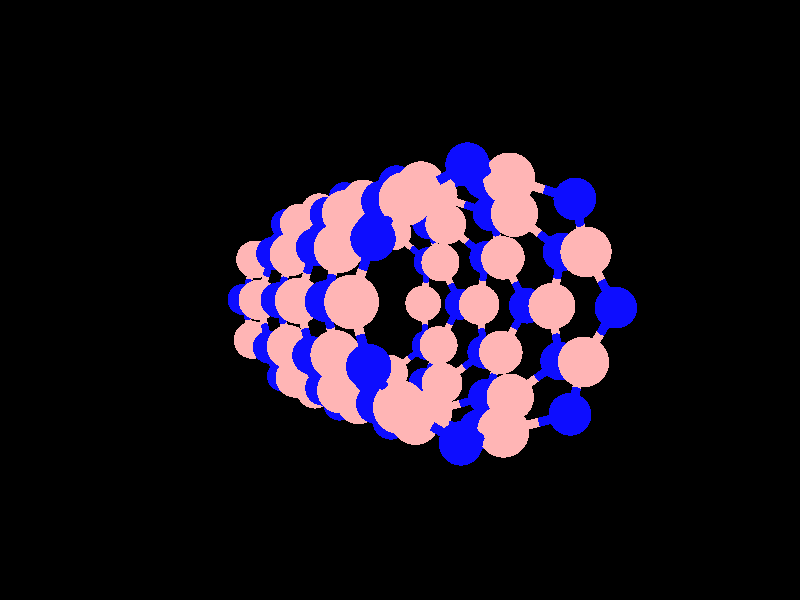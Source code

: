 global_settings {
	ambient_light rgb <0.200000002980232, 0.200000002980232, 0.200000002980232>
	max_trace_level 15
}

background { color rgb <0,0,0> }

camera {
	perspective
	location <0.0481327249035146, -9.76500451766821, 33.1521506444641>
	angle 40
	up <-0.999664377625133, -0.0254053834276729, -0.00506937868456736>
	right <-0.0256040500977027, 0.939103636220037, 0.342678848277654> * 1.33333333333333
	direction <-0.00394521557699361, 0.342693634214583, -0.939438932737436> }

light_source {
	<-87.2550742827779, 47.6052184823681, 147.397884999013>
	color rgb <1, 1, 1>
	fade_distance 243.626132727381
	fade_power 0
	parallel
	point_at <87.2550742827779, -47.6052184823681, -147.397884999013>
}

light_source {
	<-82.9856898527971, -72.8100903325411, -91.044439642175>
	color rgb <0.300000011920929, 0.300000011920929, 0.300000011920929>
	fade_distance 243.626132727381
	fade_power 0
	parallel
	point_at <82.9856898527971, 72.8100903325411, 91.044439642175>
}

#default {
	finish {ambient .8 diffuse 1 specular 1 roughness .005 metallic 0.5}
}

union {
cylinder {
	<1.25423200998624, -2.44342576180559, 0.03686510692855>, 	<0.591823928850176, -2.70022323149635, 0.423328657146628>, 0.1
	pigment { rgbt <1, 0.709999978542328, 0.709999978542328, 0> }
}
cylinder {
	<0.591823928850176, -2.70022323149635, 0.423328657146628>, 	<0.02033010809481, -2.92177573258025, 0.75675081364874>, 0.1
	pigment { rgbt <0.0500000007450581, 0.0500000007450581, 1, 0> }
}
cylinder {
	<1.25423200998624, -2.44342576180559, 0.03686510692855>, 	<1.82063538225571, -2.02447904318453, 0.426147031071762>, 0.1
	pigment { rgbt <1, 0.709999978542328, 0.709999978542328, 0> }
}
cylinder {
	<1.82063538225571, -2.02447904318453, 0.426147031071762>, 	<2.30892904458332, -1.66330706298261, 0.76174513257352>, 0.1
	pigment { rgbt <0.0500000007450581, 0.0500000007450581, 1, 0> }
}
cylinder {
	<-2.77209853814459, -0.43999206108903, 0.0381360955784>, 	<-2.85883266096618, 0.267071115068094, 0.424344328009578>, 0.1
	pigment { rgbt <1, 0.709999978542328, 0.709999978542328, 0> }
}
cylinder {
	<-2.85883266096618, 0.267071115068094, 0.424344328009578>, 	<-2.93368568528099, 0.87727867116293, 0.75764860632935>, 0.1
	pigment { rgbt <0.0500000007450581, 0.0500000007450581, 1, 0> }
}
cylinder {
	<-2.77209853814459, -0.43999206108903, 0.0381360955784>, 	<-2.50743451317089, -1.09747394659936, 0.426472121020819>, 0.1
	pigment { rgbt <1, 0.709999978542328, 0.709999978542328, 0> }
}
cylinder {
	<-2.50743451317089, -1.09747394659936, 0.426472121020819>, 	<-2.27912151066141, -1.66465213937179, 0.76147104639486>, 0.1
	pigment { rgbt <0.0500000007450581, 0.0500000007450581, 1, 0> }
}
cylinder {
	<2.78771342539519, -0.43400146025741, 0.03939930449768>, 	<2.86886931035473, 0.274951462633742, 0.424708264805171>, 0.1
	pigment { rgbt <1, 0.709999978542328, 0.709999978542328, 0> }
}
cylinder {
	<2.86886931035473, 0.274951462633742, 0.424708264805171>, 	<2.93891706104784, 0.88686713111043, 0.75727842906249>, 0.1
	pigment { rgbt <0.0500000007450581, 0.0500000007450581, 1, 0> }
}
cylinder {
	<2.78771342539519, -0.43400146025741, 0.03939930449768>, 	<2.53065408585893, -1.09401565242657, 0.427226787856849>, 0.1
	pigment { rgbt <1, 0.709999978542328, 0.709999978542328, 0> }
}
cylinder {
	<2.53065408585893, -1.09401565242657, 0.427226787856849>, 	<2.30892904458332, -1.66330706298261, 0.76174513257352>, 0.1
	pigment { rgbt <0.0500000007450581, 0.0500000007450581, 1, 0> }
}
cylinder {
	<-1.21145689746567, -2.43242881202598, 0.04023773686791>, 	<-0.550190000873292, -2.69512757248637, 0.424887336605429>, 0.1
	pigment { rgbt <1, 0.709999978542328, 0.709999978542328, 0> }
}
cylinder {
	<-0.550190000873292, -2.69512757248637, 0.424887336605429>, 	<0.02033010809481, -2.92177573258025, 0.75675081364874>, 0.1
	pigment { rgbt <0.0500000007450581, 0.0500000007450581, 1, 0> }
}
cylinder {
	<-1.21145689746567, -2.43242881202598, 0.04023773686791>, 	<-1.78479660316668, -2.02013000011158, 0.4275425967604>, 0.1
	pigment { rgbt <1, 0.709999978542328, 0.709999978542328, 0> }
}
cylinder {
	<-1.78479660316668, -2.02013000011158, 0.4275425967604>, 	<-2.27912151066141, -1.66465213937179, 0.76147104639486>, 0.1
	pigment { rgbt <0.0500000007450581, 0.0500000007450581, 1, 0> }
}
cylinder {
	<-2.24685070994492, 2.0237635627767, 0.04277704631754>, 	<-2.6154185989382, 1.40853933652349, 0.426389866334408>, 0.1
	pigment { rgbt <1, 0.709999978542328, 0.709999978542328, 0> }
}
cylinder {
	<-2.6154185989382, 1.40853933652349, 0.426389866334408>, 	<-2.93368568528099, 0.87727867116293, 0.75764860632935>, 0.1
	pigment { rgbt <0.0500000007450581, 0.0500000007450581, 1, 0> }
}
cylinder {
	<-2.24685070994492, 2.0237635627767, 0.04277704631754>, 	<-1.74796568808979, 2.53254983297755, 0.42782377061494>, 0.1
	pigment { rgbt <1, 0.709999978542328, 0.709999978542328, 0> }
}
cylinder {
	<-1.74796568808979, 2.53254983297755, 0.42782377061494>, 	<-1.31745104375171, 2.97160879559203, 0.76010124198102>, 0.1
	pigment { rgbt <0.0500000007450581, 0.0500000007450581, 1, 0> }
}
cylinder {
	<2.24874394354313, 2.03392722522833, 0.04304772583556>, 	<2.61907568004542, 1.41843997173607, 0.426288234456904>, 0.1
	pigment { rgbt <1, 0.709999978542328, 0.709999978542328, 0> }
}
cylinder {
	<2.61907568004542, 1.41843997173607, 0.426288234456904>, 	<2.93891706104784, 0.88686713111043, 0.75727842906249>, 0.1
	pigment { rgbt <0.0500000007450581, 0.0500000007450581, 1, 0> }
}
cylinder {
	<2.24874394354313, 2.03392722522833, 0.04304772583556>, 	<1.74877943624525, 2.54262032518523, 0.4278672454182>, 0.1
	pigment { rgbt <1, 0.709999978542328, 0.709999978542328, 0> }
}
cylinder {
	<1.74877943624525, 2.54262032518523, 0.4278672454182>, 	<1.31729106089406, 2.98164180780816, 0.75998111927206>, 0.1
	pigment { rgbt <0.0500000007450581, 0.0500000007450581, 1, 0> }
}
cylinder {
	<-0.00086707175121, 3.11369448207867, 0.04329018169897>, 	<0.706783232364021, 3.04280229335528, 0.428044140552487>, 0.1
	pigment { rgbt <1, 0.709999978542328, 0.709999978542328, 0> }
}
cylinder {
	<0.706783232364021, 3.04280229335528, 0.428044140552487>, 	<1.31729106089406, 2.98164180780816, 0.75998111927206>, 0.1
	pigment { rgbt <0.0500000007450581, 0.0500000007450581, 1, 0> }
}
cylinder {
	<-0.00086707175121, 3.11369448207867, 0.04329018169897>, 	<-0.707685393132684, 3.03741467877663, 0.428115761495745>, 0.1
	pigment { rgbt <1, 0.709999978542328, 0.709999978542328, 0> }
}
cylinder {
	<-0.707685393132684, 3.03741467877663, 0.428115761495745>, 	<-1.31745104375171, 2.97160879559203, 0.76010124198102>, 0.1
	pigment { rgbt <0.0500000007450581, 0.0500000007450581, 1, 0> }
}
cylinder {
	<0.02033010809481, -2.92177573258025, 0.75675081364874>, 	<0.0220209066338977, -2.85761915050818, 1.44180359621079>, 0.1
	pigment { rgbt <0.0500000007450581, 0.0500000007450581, 1, 0> }
}
cylinder {
	<0.0220209066338977, -2.85761915050818, 1.44180359621079>, 	<0.02398447307695, -2.78311251429732, 2.23737244989825>, 0.1
	pigment { rgbt <1, 0.709999978542328, 0.709999978542328, 0> }
}
cylinder {
	<2.93891706104784, 0.88686713111043, 0.75727842906249>, 	<2.87844565331693, 0.853562498616914, 1.44571013736613>, 0.1
	pigment { rgbt <0.0500000007450581, 0.0500000007450581, 1, 0> }
}
cylinder {
	<2.87844565331693, 0.853562498616914, 1.44571013736613>, 	<2.80827273335365, 0.81491475750968, 2.24458790422664>, 0.1
	pigment { rgbt <1, 0.709999978542328, 0.709999978542328, 0> }
}
cylinder {
	<-2.93368568528099, 0.87727867116293, 0.75764860632935>, 	<-2.87305123605089, 0.844304691186722, 1.44549782368623>, 0.1
	pigment { rgbt <0.0500000007450581, 0.0500000007450581, 1, 0> }
}
cylinder {
	<-2.87305123605089, 0.844304691186722, 1.44549782368623>, 	<-2.80268093995196, 0.80603620249838, 2.2437924187791>, 0.1
	pigment { rgbt <1, 0.709999978542328, 0.709999978542328, 0> }
}
cylinder {
	<1.31729106089406, 2.98164180780816, 0.75998111927206>, 	<1.28827868322315, 2.89510050997073, 1.44319266902453>, 0.1
	pigment { rgbt <0.0500000007450581, 0.0500000007450581, 1, 0> }
}
cylinder {
	<1.28827868322315, 2.89510050997073, 1.44319266902453>, 	<1.25459423265616, 2.79462284136758, 2.23642671331669>, 0.1
	pigment { rgbt <1, 0.709999978542328, 0.709999978542328, 0> }
}
cylinder {
	<-1.31745104375171, 2.97160879559203, 0.76010124198102>, 	<-1.28873085350884, 2.88648124091751, 1.44340046425781>, 0.1
	pigment { rgbt <0.0500000007450581, 0.0500000007450581, 1, 0> }
}
cylinder {
	<-1.28873085350884, 2.88648124091751, 1.44340046425781>, 	<-1.2553849630214, 2.78764296402469, 2.23675248746896>, 0.1
	pigment { rgbt <1, 0.709999978542328, 0.709999978542328, 0> }
}
cylinder {
	<-2.27912151066141, -1.66465213937179, 0.76147104639486>, 	<-2.249240200892, -1.65184234142162, 1.44847717253716>, 0.1
	pigment { rgbt <0.0500000007450581, 0.0500000007450581, 1, 0> }
}
cylinder {
	<-2.249240200892, -1.65184234142162, 1.44847717253716>, 	<-2.21453634660069, -1.63696517020677, 2.24635921595692>, 0.1
	pigment { rgbt <1, 0.709999978542328, 0.709999978542328, 0> }
}
cylinder {
	<2.30892904458332, -1.66330706298261, 0.76174513257352>, 	<2.28093137485027, -1.6537237693955, 1.44811701547327>, 0.1
	pigment { rgbt <0.0500000007450581, 0.0500000007450581, 1, 0> }
}
cylinder {
	<2.28093137485027, -1.6537237693955, 1.44811701547327>, 	<2.24841012679332, -1.64259210483482, 2.24538587662976>, 0.1
	pigment { rgbt <1, 0.709999978542328, 0.709999978542328, 0> }
}
cylinder {
	<1.25459423265616, 2.79462284136758, 2.23642671331669>, 	<1.85230429927805, 2.41085568203827, 2.62337421757912>, 0.1
	pigment { rgbt <1, 0.709999978542328, 0.709999978542328, 0> }
}
cylinder {
	<1.85230429927805, 2.41085568203827, 2.62337421757912>, 	<2.36799103666804, 2.07975261825609, 2.9572211898111>, 0.1
	pigment { rgbt <0.0500000007450581, 0.0500000007450581, 1, 0> }
}
cylinder {
	<1.25459423265616, 2.79462284136758, 2.23642671331669>, 	<0.580009594906176, 2.99407719685964, 2.6264657827462>, 0.1
	pigment { rgbt <1, 0.709999978542328, 0.709999978542328, 0> }
}
cylinder {
	<0.580009594906176, 2.99407719685964, 2.6264657827462>, 	<-0.00148247246057, 3.16600688370698, 2.96267952397941>, 0.1
	pigment { rgbt <0.0500000007450581, 0.0500000007450581, 1, 0> }
}
cylinder {
	<-1.2553849630214, 2.78764296402469, 2.23675248746896>, 	<-1.85136640668964, 2.40206193779146, 2.62368046897626>, 0.1
	pigment { rgbt <1, 0.709999978542328, 0.709999978542328, 0> }
}
cylinder {
	<-1.85136640668964, 2.40206193779146, 2.62368046897626>, 	<-2.36551901270836, 2.06942156521713, 2.95748285854242>, 0.1
	pigment { rgbt <0.0500000007450581, 0.0500000007450581, 1, 0> }
}
cylinder {
	<-1.2553849630214, 2.78764296402469, 2.23675248746896>, 	<-0.581960779576447, 2.99084809008127, 2.62662077904881>, 0.1
	pigment { rgbt <1, 0.709999978542328, 0.709999978542328, 0> }
}
cylinder {
	<-0.581960779576447, 2.99084809008127, 2.62662077904881>, 	<-0.00148247246057, 3.16600688370698, 2.96267952397941>, 0.1
	pigment { rgbt <0.0500000007450581, 0.0500000007450581, 1, 0> }
}
cylinder {
	<0.02398447307695, -2.78311251429732, 2.23737244989825>, 	<0.730136362975393, -2.68864067632222, 2.6246320706197>, 0.1
	pigment { rgbt <1, 0.709999978542328, 0.709999978542328, 0> }
}
cylinder {
	<0.730136362975393, -2.68864067632222, 2.6246320706197>, 	<1.3396257087352, -2.60710074200519, 2.95888114117966>, 0.1
	pigment { rgbt <0.0500000007450581, 0.0500000007450581, 1, 0> }
}
cylinder {
	<0.02398447307695, -2.78311251429732, 2.23737244989825>, 	<-0.679519671486749, -2.67652353250298, 2.62499966994121>, 0.1
	pigment { rgbt <1, 0.709999978542328, 0.709999978542328, 0> }
}
cylinder {
	<-0.679519671486749, -2.67652353250298, 2.62499966994121>, 	<-1.28664957362163, -2.58453635860283, 2.95952517059118>, 0.1
	pigment { rgbt <0.0500000007450581, 0.0500000007450581, 1, 0> }
}
cylinder {
	<-2.80268093995196, 0.80603620249838, 2.2437924187791>, 	<-2.88076095648416, 0.0939915220948914, 2.62669180162892>, 0.1
	pigment { rgbt <1, 0.709999978542328, 0.709999978542328, 0> }
}
cylinder {
	<-2.88076095648416, 0.0939915220948914, 2.62669180162892>, 	<-2.94817048335573, -0.52074445196355, 2.95726378897834>, 0.1
	pigment { rgbt <0.0500000007450581, 0.0500000007450581, 1, 0> }
}
cylinder {
	<-2.80268093995196, 0.80603620249838, 2.2437924187791>, 	<-2.56808995328993, 1.48399738874187, 2.62677486533155>, 0.1
	pigment { rgbt <1, 0.709999978542328, 0.709999978542328, 0> }
}
cylinder {
	<-2.56808995328993, 1.48399738874187, 2.62677486533155>, 	<-2.36551901270836, 2.06942156521713, 2.95748285854242>, 0.1
	pigment { rgbt <0.0500000007450581, 0.0500000007450581, 1, 0> }
}
cylinder {
	<2.80827273335365, 0.81491475750968, 2.24458790422664>, 	<2.57202478789996, 1.49360603217048, 2.62697525043844>, 0.1
	pigment { rgbt <1, 0.709999978542328, 0.709999978542328, 0> }
}
cylinder {
	<2.57202478789996, 1.49360603217048, 2.62697525043844>, 	<2.36799103666804, 2.07975261825609, 2.9572211898111>, 0.1
	pigment { rgbt <0.0500000007450581, 0.0500000007450581, 1, 0> }
}
cylinder {
	<2.80827273335365, 0.81491475750968, 2.24458790422664>, 	<2.88804519364053, 0.102526687350655, 2.62719707946598>, 0.1
	pigment { rgbt <1, 0.709999978542328, 0.709999978542328, 0> }
}
cylinder {
	<2.88804519364053, 0.102526687350655, 2.62719707946598>, 	<2.95692028389291, -0.51254513631465, 2.95753967365486>, 0.1
	pigment { rgbt <0.0500000007450581, 0.0500000007450581, 1, 0> }
}
cylinder {
	<2.24841012679332, -1.64259210483482, 2.24538587662976>, 	<2.62867195932989, -1.03608882919939, 2.6276032735027>, 0.1
	pigment { rgbt <1, 0.709999978542328, 0.709999978542328, 0> }
}
cylinder {
	<2.62867195932989, -1.03608882919939, 2.6276032735027>, 	<2.95692028389291, -0.51254513631465, 2.95753967365486>, 0.1
	pigment { rgbt <0.0500000007450581, 0.0500000007450581, 1, 0> }
}
cylinder {
	<2.24841012679332, -1.64259210483482, 2.24538587662976>, 	<1.76050620705418, -2.16041298220333, 2.62844387077216>, 0.1
	pigment { rgbt <1, 0.709999978542328, 0.709999978542328, 0> }
}
cylinder {
	<1.76050620705418, -2.16041298220333, 2.62844387077216>, 	<1.3396257087352, -2.60710074200519, 2.95888114117966>, 0.1
	pigment { rgbt <0.0500000007450581, 0.0500000007450581, 1, 0> }
}
cylinder {
	<-2.21453634660069, -1.63696517020677, 2.24635921595692>, 	<-2.60826239021333, -1.03791293807337, 2.627886779764>, 0.1
	pigment { rgbt <1, 0.709999978542328, 0.709999978542328, 0> }
}
cylinder {
	<-2.60826239021333, -1.03791293807337, 2.627886779764>, 	<-2.94817048335573, -0.52074445196355, 2.95726378897834>, 0.1
	pigment { rgbt <0.0500000007450581, 0.0500000007450581, 1, 0> }
}
cylinder {
	<-2.21453634660069, -1.63696517020677, 2.24635921595692>, 	<-1.71639366733595, -2.14567556928511, 2.62922748151191>, 0.1
	pigment { rgbt <1, 0.709999978542328, 0.709999978542328, 0> }
}
cylinder {
	<-1.71639366733595, -2.14567556928511, 2.62922748151191>, 	<-1.28664957362163, -2.58453635860283, 2.95952517059118>, 0.1
	pigment { rgbt <0.0500000007450581, 0.0500000007450581, 1, 0> }
}
cylinder {
	<2.36799103666804, 2.07975261825609, 2.9572211898111>, 	<2.31280534768271, 2.05854534333651, 3.64483846377936>, 0.1
	pigment { rgbt <0.0500000007450581, 0.0500000007450581, 1, 0> }
}
cylinder {
	<2.31280534768271, 2.05854534333651, 3.64483846377936>, 	<2.24874394354313, 2.03392722522833, 4.44304772583556>, 0.1
	pigment { rgbt <1, 0.709999978542328, 0.709999978542328, 0> }
}
cylinder {
	<-2.94817048335573, -0.52074445196355, 2.95726378897834>, 	<-2.86667758032468, -0.48336912365005, 3.64266874170044>, 0.1
	pigment { rgbt <0.0500000007450581, 0.0500000007450581, 1, 0> }
}
cylinder {
	<-2.86667758032468, -0.48336912365005, 3.64266874170044>, 	<-2.77209853814459, -0.43999206108903, 4.4381360955784>, 0.1
	pigment { rgbt <1, 0.709999978542328, 0.709999978542328, 0> }
}
cylinder {
	<-2.36551901270836, 2.06942156521713, 2.95748285854242>, 	<-2.31060290218622, 2.04829241910271, 3.64483220014671>, 0.1
	pigment { rgbt <0.0500000007450581, 0.0500000007450581, 1, 0> }
}
cylinder {
	<-2.31060290218622, 2.04829241910271, 3.64483220014671>, 	<-2.24685070994492, 2.0237635627767, 4.44277704631754>, 0.1
	pigment { rgbt <1, 0.709999978542328, 0.709999978542328, 0> }
}
cylinder {
	<2.95692028389291, -0.51254513631465, 2.95753967365486>, 	<2.87860452231914, -0.476191953814609, 3.64340410353224>, 0.1
	pigment { rgbt <0.0500000007450581, 0.0500000007450581, 1, 0> }
}
cylinder {
	<2.87860452231914, -0.476191953814609, 3.64340410353224>, 	<2.78771342539519, -0.43400146025741, 4.43939930449768>, 0.1
	pigment { rgbt <1, 0.709999978542328, 0.709999978542328, 0> }
}
cylinder {
	<1.3396257087352, -2.60710074200519, 2.95888114117966>, 	<1.30011076511186, -2.5313620433671, 3.6428010783458>, 0.1
	pigment { rgbt <0.0500000007450581, 0.0500000007450581, 1, 0> }
}
cylinder {
	<1.30011076511186, -2.5313620433671, 3.6428010783458>, 	<1.25423200998624, -2.44342576180559, 4.43686510692855>, 0.1
	pigment { rgbt <1, 0.709999978542328, 0.709999978542328, 0> }
}
cylinder {
	<-1.28664957362163, -2.58453635860283, 2.95952517059118>, 	<-1.25185327971635, -2.51414680517184, 3.6447422991655>, 0.1
	pigment { rgbt <0.0500000007450581, 0.0500000007450581, 1, 0> }
}
cylinder {
	<-1.25185327971635, -2.51414680517184, 3.6447422991655>, 	<-1.21145689746567, -2.43242881202598, 4.44023773686791>, 0.1
	pigment { rgbt <1, 0.709999978542328, 0.709999978542328, 0> }
}
cylinder {
	<-0.00148247246057, 3.16600688370698, 2.96267952397941>, 	<-0.00119782572777369, 3.14181036592312, 3.64751946623681>, 0.1
	pigment { rgbt <0.0500000007450581, 0.0500000007450581, 1, 0> }
}
cylinder {
	<-0.00119782572777369, 3.14181036592312, 3.64751946623681>, 	<-0.00086707175121, 3.11369448207867, 4.44329018169897>, 0.1
	pigment { rgbt <1, 0.709999978542328, 0.709999978542328, 0> }
}
cylinder {
	<1.25423200998624, -2.44342576180559, 4.43686510692855>, 	<0.591823928850176, -2.70022323149635, 4.82332865714663>, 0.1
	pigment { rgbt <1, 0.709999978542328, 0.709999978542328, 0> }
}
cylinder {
	<0.591823928850176, -2.70022323149635, 4.82332865714663>, 	<0.02033010809481, -2.92177573258025, 5.15675081364874>, 0.1
	pigment { rgbt <0.0500000007450581, 0.0500000007450581, 1, 0> }
}
cylinder {
	<1.25423200998624, -2.44342576180559, 4.43686510692855>, 	<1.82063538225571, -2.02447904318453, 4.82614703107176>, 0.1
	pigment { rgbt <1, 0.709999978542328, 0.709999978542328, 0> }
}
cylinder {
	<1.82063538225571, -2.02447904318453, 4.82614703107176>, 	<2.30892904458332, -1.66330706298261, 5.16174513257352>, 0.1
	pigment { rgbt <0.0500000007450581, 0.0500000007450581, 1, 0> }
}
cylinder {
	<-2.77209853814459, -0.43999206108903, 4.4381360955784>, 	<-2.85883266096618, 0.267071115068094, 4.82434432800958>, 0.1
	pigment { rgbt <1, 0.709999978542328, 0.709999978542328, 0> }
}
cylinder {
	<-2.85883266096618, 0.267071115068094, 4.82434432800958>, 	<-2.93368568528099, 0.87727867116293, 5.15764860632935>, 0.1
	pigment { rgbt <0.0500000007450581, 0.0500000007450581, 1, 0> }
}
cylinder {
	<-2.77209853814459, -0.43999206108903, 4.4381360955784>, 	<-2.50743451317089, -1.09747394659936, 4.82647212102082>, 0.1
	pigment { rgbt <1, 0.709999978542328, 0.709999978542328, 0> }
}
cylinder {
	<-2.50743451317089, -1.09747394659936, 4.82647212102082>, 	<-2.27912151066141, -1.66465213937179, 5.16147104639486>, 0.1
	pigment { rgbt <0.0500000007450581, 0.0500000007450581, 1, 0> }
}
cylinder {
	<2.78771342539519, -0.43400146025741, 4.43939930449768>, 	<2.86886931035473, 0.274951462633742, 4.82470826480517>, 0.1
	pigment { rgbt <1, 0.709999978542328, 0.709999978542328, 0> }
}
cylinder {
	<2.86886931035473, 0.274951462633742, 4.82470826480517>, 	<2.93891706104784, 0.88686713111043, 5.15727842906249>, 0.1
	pigment { rgbt <0.0500000007450581, 0.0500000007450581, 1, 0> }
}
cylinder {
	<2.78771342539519, -0.43400146025741, 4.43939930449768>, 	<2.53065408585893, -1.09401565242657, 4.82722678785685>, 0.1
	pigment { rgbt <1, 0.709999978542328, 0.709999978542328, 0> }
}
cylinder {
	<2.53065408585893, -1.09401565242657, 4.82722678785685>, 	<2.30892904458332, -1.66330706298261, 5.16174513257352>, 0.1
	pigment { rgbt <0.0500000007450581, 0.0500000007450581, 1, 0> }
}
cylinder {
	<-1.21145689746567, -2.43242881202598, 4.44023773686791>, 	<-0.550190000873292, -2.69512757248637, 4.82488733660543>, 0.1
	pigment { rgbt <1, 0.709999978542328, 0.709999978542328, 0> }
}
cylinder {
	<-0.550190000873292, -2.69512757248637, 4.82488733660543>, 	<0.02033010809481, -2.92177573258025, 5.15675081364874>, 0.1
	pigment { rgbt <0.0500000007450581, 0.0500000007450581, 1, 0> }
}
cylinder {
	<-1.21145689746567, -2.43242881202598, 4.44023773686791>, 	<-1.78479660316668, -2.02013000011158, 4.8275425967604>, 0.1
	pigment { rgbt <1, 0.709999978542328, 0.709999978542328, 0> }
}
cylinder {
	<-1.78479660316668, -2.02013000011158, 4.8275425967604>, 	<-2.27912151066141, -1.66465213937179, 5.16147104639486>, 0.1
	pigment { rgbt <0.0500000007450581, 0.0500000007450581, 1, 0> }
}
cylinder {
	<-2.24685070994492, 2.0237635627767, 4.44277704631754>, 	<-2.6154185989382, 1.40853933652349, 4.82638986633441>, 0.1
	pigment { rgbt <1, 0.709999978542328, 0.709999978542328, 0> }
}
cylinder {
	<-2.6154185989382, 1.40853933652349, 4.82638986633441>, 	<-2.93368568528099, 0.87727867116293, 5.15764860632935>, 0.1
	pigment { rgbt <0.0500000007450581, 0.0500000007450581, 1, 0> }
}
cylinder {
	<-2.24685070994492, 2.0237635627767, 4.44277704631754>, 	<-1.74796568808979, 2.53254983297755, 4.82782377061494>, 0.1
	pigment { rgbt <1, 0.709999978542328, 0.709999978542328, 0> }
}
cylinder {
	<-1.74796568808979, 2.53254983297755, 4.82782377061494>, 	<-1.31745104375171, 2.97160879559203, 5.16010124198102>, 0.1
	pigment { rgbt <0.0500000007450581, 0.0500000007450581, 1, 0> }
}
cylinder {
	<2.24874394354313, 2.03392722522833, 4.44304772583556>, 	<2.61907568004542, 1.41843997173607, 4.8262882344569>, 0.1
	pigment { rgbt <1, 0.709999978542328, 0.709999978542328, 0> }
}
cylinder {
	<2.61907568004542, 1.41843997173607, 4.8262882344569>, 	<2.93891706104784, 0.88686713111043, 5.15727842906249>, 0.1
	pigment { rgbt <0.0500000007450581, 0.0500000007450581, 1, 0> }
}
cylinder {
	<2.24874394354313, 2.03392722522833, 4.44304772583556>, 	<1.74877943624525, 2.54262032518523, 4.8278672454182>, 0.1
	pigment { rgbt <1, 0.709999978542328, 0.709999978542328, 0> }
}
cylinder {
	<1.74877943624525, 2.54262032518523, 4.8278672454182>, 	<1.31729106089406, 2.98164180780816, 5.15998111927206>, 0.1
	pigment { rgbt <0.0500000007450581, 0.0500000007450581, 1, 0> }
}
cylinder {
	<-0.00086707175121, 3.11369448207867, 4.44329018169897>, 	<0.706783232364021, 3.04280229335528, 4.82804414055249>, 0.1
	pigment { rgbt <1, 0.709999978542328, 0.709999978542328, 0> }
}
cylinder {
	<0.706783232364021, 3.04280229335528, 4.82804414055249>, 	<1.31729106089406, 2.98164180780816, 5.15998111927206>, 0.1
	pigment { rgbt <0.0500000007450581, 0.0500000007450581, 1, 0> }
}
cylinder {
	<-0.00086707175121, 3.11369448207867, 4.44329018169897>, 	<-0.707685393132684, 3.03741467877663, 4.82811576149575>, 0.1
	pigment { rgbt <1, 0.709999978542328, 0.709999978542328, 0> }
}
cylinder {
	<-0.707685393132684, 3.03741467877663, 4.82811576149575>, 	<-1.31745104375171, 2.97160879559203, 5.16010124198102>, 0.1
	pigment { rgbt <0.0500000007450581, 0.0500000007450581, 1, 0> }
}
cylinder {
	<0.02033010809481, -2.92177573258025, 5.15675081364874>, 	<0.0220209066338977, -2.85761915050818, 5.84180359621079>, 0.1
	pigment { rgbt <0.0500000007450581, 0.0500000007450581, 1, 0> }
}
cylinder {
	<0.0220209066338977, -2.85761915050818, 5.84180359621079>, 	<0.02398447307695, -2.78311251429732, 6.63737244989825>, 0.1
	pigment { rgbt <1, 0.709999978542328, 0.709999978542328, 0> }
}
cylinder {
	<2.93891706104784, 0.88686713111043, 5.15727842906249>, 	<2.87844565331693, 0.853562498616914, 5.84571013736613>, 0.1
	pigment { rgbt <0.0500000007450581, 0.0500000007450581, 1, 0> }
}
cylinder {
	<2.87844565331693, 0.853562498616914, 5.84571013736613>, 	<2.80827273335365, 0.81491475750968, 6.64458790422664>, 0.1
	pigment { rgbt <1, 0.709999978542328, 0.709999978542328, 0> }
}
cylinder {
	<-2.93368568528099, 0.87727867116293, 5.15764860632935>, 	<-2.87305123605089, 0.844304691186722, 5.84549782368623>, 0.1
	pigment { rgbt <0.0500000007450581, 0.0500000007450581, 1, 0> }
}
cylinder {
	<-2.87305123605089, 0.844304691186722, 5.84549782368623>, 	<-2.80268093995196, 0.80603620249838, 6.6437924187791>, 0.1
	pigment { rgbt <1, 0.709999978542328, 0.709999978542328, 0> }
}
cylinder {
	<1.31729106089406, 2.98164180780816, 5.15998111927206>, 	<1.28827868322315, 2.89510050997073, 5.84319266902453>, 0.1
	pigment { rgbt <0.0500000007450581, 0.0500000007450581, 1, 0> }
}
cylinder {
	<1.28827868322315, 2.89510050997073, 5.84319266902453>, 	<1.25459423265616, 2.79462284136758, 6.63642671331669>, 0.1
	pigment { rgbt <1, 0.709999978542328, 0.709999978542328, 0> }
}
cylinder {
	<-1.31745104375171, 2.97160879559203, 5.16010124198102>, 	<-1.28873085350884, 2.88648124091751, 5.84340046425781>, 0.1
	pigment { rgbt <0.0500000007450581, 0.0500000007450581, 1, 0> }
}
cylinder {
	<-1.28873085350884, 2.88648124091751, 5.84340046425781>, 	<-1.2553849630214, 2.78764296402469, 6.63675248746896>, 0.1
	pigment { rgbt <1, 0.709999978542328, 0.709999978542328, 0> }
}
cylinder {
	<-2.27912151066141, -1.66465213937179, 5.16147104639486>, 	<-2.249240200892, -1.65184234142162, 5.84847717253716>, 0.1
	pigment { rgbt <0.0500000007450581, 0.0500000007450581, 1, 0> }
}
cylinder {
	<-2.249240200892, -1.65184234142162, 5.84847717253716>, 	<-2.21453634660069, -1.63696517020677, 6.64635921595692>, 0.1
	pigment { rgbt <1, 0.709999978542328, 0.709999978542328, 0> }
}
cylinder {
	<2.30892904458332, -1.66330706298261, 5.16174513257352>, 	<2.28093137485027, -1.6537237693955, 5.84811701547327>, 0.1
	pigment { rgbt <0.0500000007450581, 0.0500000007450581, 1, 0> }
}
cylinder {
	<2.28093137485027, -1.6537237693955, 5.84811701547327>, 	<2.24841012679332, -1.64259210483482, 6.64538587662976>, 0.1
	pigment { rgbt <1, 0.709999978542328, 0.709999978542328, 0> }
}
cylinder {
	<1.25459423265616, 2.79462284136758, 6.63642671331669>, 	<1.85230429927805, 2.41085568203827, 7.02337421757912>, 0.1
	pigment { rgbt <1, 0.709999978542328, 0.709999978542328, 0> }
}
cylinder {
	<1.85230429927805, 2.41085568203827, 7.02337421757912>, 	<2.36799103666804, 2.07975261825609, 7.3572211898111>, 0.1
	pigment { rgbt <0.0500000007450581, 0.0500000007450581, 1, 0> }
}
cylinder {
	<1.25459423265616, 2.79462284136758, 6.63642671331669>, 	<0.580009594906176, 2.99407719685964, 7.0264657827462>, 0.1
	pigment { rgbt <1, 0.709999978542328, 0.709999978542328, 0> }
}
cylinder {
	<0.580009594906176, 2.99407719685964, 7.0264657827462>, 	<-0.00148247246057, 3.16600688370698, 7.36267952397941>, 0.1
	pigment { rgbt <0.0500000007450581, 0.0500000007450581, 1, 0> }
}
cylinder {
	<-1.2553849630214, 2.78764296402469, 6.63675248746896>, 	<-1.85136640668964, 2.40206193779146, 7.02368046897626>, 0.1
	pigment { rgbt <1, 0.709999978542328, 0.709999978542328, 0> }
}
cylinder {
	<-1.85136640668964, 2.40206193779146, 7.02368046897626>, 	<-2.36551901270836, 2.06942156521713, 7.35748285854242>, 0.1
	pigment { rgbt <0.0500000007450581, 0.0500000007450581, 1, 0> }
}
cylinder {
	<-1.2553849630214, 2.78764296402469, 6.63675248746896>, 	<-0.581960779576447, 2.99084809008127, 7.02662077904881>, 0.1
	pigment { rgbt <1, 0.709999978542328, 0.709999978542328, 0> }
}
cylinder {
	<-0.581960779576447, 2.99084809008127, 7.02662077904881>, 	<-0.00148247246057, 3.16600688370698, 7.36267952397941>, 0.1
	pigment { rgbt <0.0500000007450581, 0.0500000007450581, 1, 0> }
}
cylinder {
	<0.02398447307695, -2.78311251429732, 6.63737244989825>, 	<0.730136362975393, -2.68864067632222, 7.0246320706197>, 0.1
	pigment { rgbt <1, 0.709999978542328, 0.709999978542328, 0> }
}
cylinder {
	<0.730136362975393, -2.68864067632222, 7.0246320706197>, 	<1.3396257087352, -2.60710074200519, 7.35888114117966>, 0.1
	pigment { rgbt <0.0500000007450581, 0.0500000007450581, 1, 0> }
}
cylinder {
	<0.02398447307695, -2.78311251429732, 6.63737244989825>, 	<-0.67951967148675, -2.67652353250298, 7.02499966994121>, 0.1
	pigment { rgbt <1, 0.709999978542328, 0.709999978542328, 0> }
}
cylinder {
	<-0.67951967148675, -2.67652353250298, 7.02499966994121>, 	<-1.28664957362163, -2.58453635860283, 7.35952517059118>, 0.1
	pigment { rgbt <0.0500000007450581, 0.0500000007450581, 1, 0> }
}
cylinder {
	<-2.80268093995196, 0.80603620249838, 6.6437924187791>, 	<-2.88076095648416, 0.0939915220948914, 7.02669180162892>, 0.1
	pigment { rgbt <1, 0.709999978542328, 0.709999978542328, 0> }
}
cylinder {
	<-2.88076095648416, 0.0939915220948914, 7.02669180162892>, 	<-2.94817048335573, -0.52074445196355, 7.35726378897834>, 0.1
	pigment { rgbt <0.0500000007450581, 0.0500000007450581, 1, 0> }
}
cylinder {
	<-2.80268093995196, 0.80603620249838, 6.6437924187791>, 	<-2.56808995328993, 1.48399738874187, 7.02677486533155>, 0.1
	pigment { rgbt <1, 0.709999978542328, 0.709999978542328, 0> }
}
cylinder {
	<-2.56808995328993, 1.48399738874187, 7.02677486533155>, 	<-2.36551901270836, 2.06942156521713, 7.35748285854242>, 0.1
	pigment { rgbt <0.0500000007450581, 0.0500000007450581, 1, 0> }
}
cylinder {
	<2.80827273335365, 0.81491475750968, 6.64458790422664>, 	<2.57202478789996, 1.49360603217048, 7.02697525043844>, 0.1
	pigment { rgbt <1, 0.709999978542328, 0.709999978542328, 0> }
}
cylinder {
	<2.57202478789996, 1.49360603217048, 7.02697525043844>, 	<2.36799103666804, 2.07975261825609, 7.3572211898111>, 0.1
	pigment { rgbt <0.0500000007450581, 0.0500000007450581, 1, 0> }
}
cylinder {
	<2.80827273335365, 0.81491475750968, 6.64458790422664>, 	<2.88804519364053, 0.102526687350655, 7.02719707946598>, 0.1
	pigment { rgbt <1, 0.709999978542328, 0.709999978542328, 0> }
}
cylinder {
	<2.88804519364053, 0.102526687350655, 7.02719707946598>, 	<2.95692028389291, -0.51254513631465, 7.35753967365486>, 0.1
	pigment { rgbt <0.0500000007450581, 0.0500000007450581, 1, 0> }
}
cylinder {
	<2.24841012679332, -1.64259210483482, 6.64538587662976>, 	<2.62867195932989, -1.03608882919939, 7.0276032735027>, 0.1
	pigment { rgbt <1, 0.709999978542328, 0.709999978542328, 0> }
}
cylinder {
	<2.62867195932989, -1.03608882919939, 7.0276032735027>, 	<2.95692028389291, -0.51254513631465, 7.35753967365486>, 0.1
	pigment { rgbt <0.0500000007450581, 0.0500000007450581, 1, 0> }
}
cylinder {
	<2.24841012679332, -1.64259210483482, 6.64538587662976>, 	<1.76050620705418, -2.16041298220333, 7.02844387077216>, 0.1
	pigment { rgbt <1, 0.709999978542328, 0.709999978542328, 0> }
}
cylinder {
	<1.76050620705418, -2.16041298220333, 7.02844387077216>, 	<1.3396257087352, -2.60710074200519, 7.35888114117966>, 0.1
	pigment { rgbt <0.0500000007450581, 0.0500000007450581, 1, 0> }
}
cylinder {
	<-2.21453634660069, -1.63696517020677, 6.64635921595692>, 	<-2.60826239021333, -1.03791293807337, 7.027886779764>, 0.1
	pigment { rgbt <1, 0.709999978542328, 0.709999978542328, 0> }
}
cylinder {
	<-2.60826239021333, -1.03791293807337, 7.027886779764>, 	<-2.94817048335573, -0.52074445196355, 7.35726378897834>, 0.1
	pigment { rgbt <0.0500000007450581, 0.0500000007450581, 1, 0> }
}
cylinder {
	<-2.21453634660069, -1.63696517020677, 6.64635921595692>, 	<-1.71639366733595, -2.14567556928511, 7.02922748151191>, 0.1
	pigment { rgbt <1, 0.709999978542328, 0.709999978542328, 0> }
}
cylinder {
	<-1.71639366733595, -2.14567556928511, 7.02922748151191>, 	<-1.28664957362163, -2.58453635860283, 7.35952517059118>, 0.1
	pigment { rgbt <0.0500000007450581, 0.0500000007450581, 1, 0> }
}
cylinder {
	<2.36799103666804, 2.07975261825609, 7.3572211898111>, 	<2.31280534768271, 2.05854534333651, 8.04483846377936>, 0.1
	pigment { rgbt <0.0500000007450581, 0.0500000007450581, 1, 0> }
}
cylinder {
	<2.31280534768271, 2.05854534333651, 8.04483846377936>, 	<2.24874394354313, 2.03392722522833, 8.84304772583556>, 0.1
	pigment { rgbt <1, 0.709999978542328, 0.709999978542328, 0> }
}
cylinder {
	<-2.94817048335573, -0.52074445196355, 7.35726378897834>, 	<-2.86667758032468, -0.48336912365005, 8.04266874170044>, 0.1
	pigment { rgbt <0.0500000007450581, 0.0500000007450581, 1, 0> }
}
cylinder {
	<-2.86667758032468, -0.48336912365005, 8.04266874170044>, 	<-2.77209853814459, -0.43999206108903, 8.8381360955784>, 0.1
	pigment { rgbt <1, 0.709999978542328, 0.709999978542328, 0> }
}
cylinder {
	<-2.36551901270836, 2.06942156521713, 7.35748285854242>, 	<-2.31060290218622, 2.04829241910271, 8.04483220014671>, 0.1
	pigment { rgbt <0.0500000007450581, 0.0500000007450581, 1, 0> }
}
cylinder {
	<-2.31060290218622, 2.04829241910271, 8.04483220014671>, 	<-2.24685070994492, 2.0237635627767, 8.84277704631754>, 0.1
	pigment { rgbt <1, 0.709999978542328, 0.709999978542328, 0> }
}
cylinder {
	<2.95692028389291, -0.51254513631465, 7.35753967365486>, 	<2.87860452231914, -0.476191953814609, 8.04340410353224>, 0.1
	pigment { rgbt <0.0500000007450581, 0.0500000007450581, 1, 0> }
}
cylinder {
	<2.87860452231914, -0.476191953814609, 8.04340410353224>, 	<2.78771342539519, -0.43400146025741, 8.83939930449768>, 0.1
	pigment { rgbt <1, 0.709999978542328, 0.709999978542328, 0> }
}
cylinder {
	<1.3396257087352, -2.60710074200519, 7.35888114117966>, 	<1.30011076511186, -2.5313620433671, 8.0428010783458>, 0.1
	pigment { rgbt <0.0500000007450581, 0.0500000007450581, 1, 0> }
}
cylinder {
	<1.30011076511186, -2.5313620433671, 8.0428010783458>, 	<1.25423200998624, -2.44342576180559, 8.83686510692855>, 0.1
	pigment { rgbt <1, 0.709999978542328, 0.709999978542328, 0> }
}
cylinder {
	<-1.28664957362163, -2.58453635860283, 7.35952517059118>, 	<-1.25185327971635, -2.51414680517184, 8.0447422991655>, 0.1
	pigment { rgbt <0.0500000007450581, 0.0500000007450581, 1, 0> }
}
cylinder {
	<-1.25185327971635, -2.51414680517184, 8.0447422991655>, 	<-1.21145689746567, -2.43242881202598, 8.84023773686791>, 0.1
	pigment { rgbt <1, 0.709999978542328, 0.709999978542328, 0> }
}
cylinder {
	<-0.00148247246057, 3.16600688370698, 7.36267952397941>, 	<-0.00119782572777369, 3.14181036592312, 8.04751946623681>, 0.1
	pigment { rgbt <0.0500000007450581, 0.0500000007450581, 1, 0> }
}
cylinder {
	<-0.00119782572777369, 3.14181036592312, 8.04751946623681>, 	<-0.00086707175121, 3.11369448207867, 8.84329018169897>, 0.1
	pigment { rgbt <1, 0.709999978542328, 0.709999978542328, 0> }
}
cylinder {
	<1.25423200998624, -2.44342576180559, 8.83686510692855>, 	<0.591823928850176, -2.70022323149635, 9.22332865714663>, 0.1
	pigment { rgbt <1, 0.709999978542328, 0.709999978542328, 0> }
}
cylinder {
	<0.591823928850176, -2.70022323149635, 9.22332865714663>, 	<0.02033010809481, -2.92177573258025, 9.55675081364874>, 0.1
	pigment { rgbt <0.0500000007450581, 0.0500000007450581, 1, 0> }
}
cylinder {
	<1.25423200998624, -2.44342576180559, 8.83686510692855>, 	<1.82063538225571, -2.02447904318453, 9.22614703107176>, 0.1
	pigment { rgbt <1, 0.709999978542328, 0.709999978542328, 0> }
}
cylinder {
	<1.82063538225571, -2.02447904318453, 9.22614703107176>, 	<2.30892904458332, -1.66330706298261, 9.56174513257352>, 0.1
	pigment { rgbt <0.0500000007450581, 0.0500000007450581, 1, 0> }
}
cylinder {
	<-2.77209853814459, -0.43999206108903, 8.8381360955784>, 	<-2.85883266096618, 0.267071115068094, 9.22434432800958>, 0.1
	pigment { rgbt <1, 0.709999978542328, 0.709999978542328, 0> }
}
cylinder {
	<-2.85883266096618, 0.267071115068094, 9.22434432800958>, 	<-2.93368568528099, 0.87727867116293, 9.55764860632935>, 0.1
	pigment { rgbt <0.0500000007450581, 0.0500000007450581, 1, 0> }
}
cylinder {
	<-2.77209853814459, -0.43999206108903, 8.8381360955784>, 	<-2.50743451317089, -1.09747394659936, 9.22647212102082>, 0.1
	pigment { rgbt <1, 0.709999978542328, 0.709999978542328, 0> }
}
cylinder {
	<-2.50743451317089, -1.09747394659936, 9.22647212102082>, 	<-2.27912151066141, -1.66465213937179, 9.56147104639486>, 0.1
	pigment { rgbt <0.0500000007450581, 0.0500000007450581, 1, 0> }
}
cylinder {
	<2.78771342539519, -0.43400146025741, 8.83939930449768>, 	<2.86886931035473, 0.274951462633742, 9.22470826480517>, 0.1
	pigment { rgbt <1, 0.709999978542328, 0.709999978542328, 0> }
}
cylinder {
	<2.86886931035473, 0.274951462633742, 9.22470826480517>, 	<2.93891706104784, 0.88686713111043, 9.55727842906249>, 0.1
	pigment { rgbt <0.0500000007450581, 0.0500000007450581, 1, 0> }
}
cylinder {
	<2.78771342539519, -0.43400146025741, 8.83939930449768>, 	<2.53065408585893, -1.09401565242657, 9.22722678785685>, 0.1
	pigment { rgbt <1, 0.709999978542328, 0.709999978542328, 0> }
}
cylinder {
	<2.53065408585893, -1.09401565242657, 9.22722678785685>, 	<2.30892904458332, -1.66330706298261, 9.56174513257352>, 0.1
	pigment { rgbt <0.0500000007450581, 0.0500000007450581, 1, 0> }
}
cylinder {
	<-1.21145689746567, -2.43242881202598, 8.84023773686791>, 	<-0.550190000873292, -2.69512757248637, 9.22488733660543>, 0.1
	pigment { rgbt <1, 0.709999978542328, 0.709999978542328, 0> }
}
cylinder {
	<-0.550190000873292, -2.69512757248637, 9.22488733660543>, 	<0.02033010809481, -2.92177573258025, 9.55675081364874>, 0.1
	pigment { rgbt <0.0500000007450581, 0.0500000007450581, 1, 0> }
}
cylinder {
	<-1.21145689746567, -2.43242881202598, 8.84023773686791>, 	<-1.78479660316668, -2.02013000011158, 9.2275425967604>, 0.1
	pigment { rgbt <1, 0.709999978542328, 0.709999978542328, 0> }
}
cylinder {
	<-1.78479660316668, -2.02013000011158, 9.2275425967604>, 	<-2.27912151066141, -1.66465213937179, 9.56147104639486>, 0.1
	pigment { rgbt <0.0500000007450581, 0.0500000007450581, 1, 0> }
}
cylinder {
	<-2.24685070994492, 2.0237635627767, 8.84277704631754>, 	<-2.6154185989382, 1.40853933652349, 9.22638986633441>, 0.1
	pigment { rgbt <1, 0.709999978542328, 0.709999978542328, 0> }
}
cylinder {
	<-2.6154185989382, 1.40853933652349, 9.22638986633441>, 	<-2.93368568528099, 0.87727867116293, 9.55764860632935>, 0.1
	pigment { rgbt <0.0500000007450581, 0.0500000007450581, 1, 0> }
}
cylinder {
	<-2.24685070994492, 2.0237635627767, 8.84277704631754>, 	<-1.74796568808979, 2.53254983297755, 9.22782377061494>, 0.1
	pigment { rgbt <1, 0.709999978542328, 0.709999978542328, 0> }
}
cylinder {
	<-1.74796568808979, 2.53254983297755, 9.22782377061494>, 	<-1.31745104375171, 2.97160879559203, 9.56010124198102>, 0.1
	pigment { rgbt <0.0500000007450581, 0.0500000007450581, 1, 0> }
}
cylinder {
	<2.24874394354313, 2.03392722522833, 8.84304772583556>, 	<2.61907568004542, 1.41843997173607, 9.22628823445691>, 0.1
	pigment { rgbt <1, 0.709999978542328, 0.709999978542328, 0> }
}
cylinder {
	<2.61907568004542, 1.41843997173607, 9.22628823445691>, 	<2.93891706104784, 0.88686713111043, 9.55727842906249>, 0.1
	pigment { rgbt <0.0500000007450581, 0.0500000007450581, 1, 0> }
}
cylinder {
	<2.24874394354313, 2.03392722522833, 8.84304772583556>, 	<1.74877943624525, 2.54262032518523, 9.2278672454182>, 0.1
	pigment { rgbt <1, 0.709999978542328, 0.709999978542328, 0> }
}
cylinder {
	<1.74877943624525, 2.54262032518523, 9.2278672454182>, 	<1.31729106089406, 2.98164180780816, 9.55998111927206>, 0.1
	pigment { rgbt <0.0500000007450581, 0.0500000007450581, 1, 0> }
}
cylinder {
	<-0.00086707175121, 3.11369448207867, 8.84329018169897>, 	<0.706783232364021, 3.04280229335528, 9.22804414055249>, 0.1
	pigment { rgbt <1, 0.709999978542328, 0.709999978542328, 0> }
}
cylinder {
	<0.706783232364021, 3.04280229335528, 9.22804414055249>, 	<1.31729106089406, 2.98164180780816, 9.55998111927206>, 0.1
	pigment { rgbt <0.0500000007450581, 0.0500000007450581, 1, 0> }
}
cylinder {
	<-0.00086707175121, 3.11369448207867, 8.84329018169897>, 	<-0.707685393132684, 3.03741467877663, 9.22811576149575>, 0.1
	pigment { rgbt <1, 0.709999978542328, 0.709999978542328, 0> }
}
cylinder {
	<-0.707685393132684, 3.03741467877663, 9.22811576149575>, 	<-1.31745104375171, 2.97160879559203, 9.56010124198102>, 0.1
	pigment { rgbt <0.0500000007450581, 0.0500000007450581, 1, 0> }
}
cylinder {
	<0.02033010809481, -2.92177573258025, 9.55675081364874>, 	<0.0220209066338977, -2.85761915050818, 10.2418035962108>, 0.1
	pigment { rgbt <0.0500000007450581, 0.0500000007450581, 1, 0> }
}
cylinder {
	<0.0220209066338977, -2.85761915050818, 10.2418035962108>, 	<0.02398447307695, -2.78311251429732, 11.0373724498982>, 0.1
	pigment { rgbt <1, 0.709999978542328, 0.709999978542328, 0> }
}
cylinder {
	<2.93891706104784, 0.88686713111043, 9.55727842906249>, 	<2.87844565331693, 0.853562498616914, 10.2457101373661>, 0.1
	pigment { rgbt <0.0500000007450581, 0.0500000007450581, 1, 0> }
}
cylinder {
	<2.87844565331693, 0.853562498616914, 10.2457101373661>, 	<2.80827273335365, 0.81491475750968, 11.0445879042266>, 0.1
	pigment { rgbt <1, 0.709999978542328, 0.709999978542328, 0> }
}
cylinder {
	<-2.93368568528099, 0.87727867116293, 9.55764860632935>, 	<-2.87305123605089, 0.844304691186722, 10.2454978236862>, 0.1
	pigment { rgbt <0.0500000007450581, 0.0500000007450581, 1, 0> }
}
cylinder {
	<-2.87305123605089, 0.844304691186722, 10.2454978236862>, 	<-2.80268093995196, 0.80603620249838, 11.0437924187791>, 0.1
	pigment { rgbt <1, 0.709999978542328, 0.709999978542328, 0> }
}
cylinder {
	<1.31729106089406, 2.98164180780816, 9.55998111927206>, 	<1.28827868322315, 2.89510050997073, 10.2431926690245>, 0.1
	pigment { rgbt <0.0500000007450581, 0.0500000007450581, 1, 0> }
}
cylinder {
	<1.28827868322315, 2.89510050997073, 10.2431926690245>, 	<1.25459423265616, 2.79462284136758, 11.0364267133167>, 0.1
	pigment { rgbt <1, 0.709999978542328, 0.709999978542328, 0> }
}
cylinder {
	<-1.31745104375171, 2.97160879559203, 9.56010124198102>, 	<-1.28873085350884, 2.88648124091751, 10.2434004642578>, 0.1
	pigment { rgbt <0.0500000007450581, 0.0500000007450581, 1, 0> }
}
cylinder {
	<-1.28873085350884, 2.88648124091751, 10.2434004642578>, 	<-1.2553849630214, 2.78764296402469, 11.036752487469>, 0.1
	pigment { rgbt <1, 0.709999978542328, 0.709999978542328, 0> }
}
cylinder {
	<-2.27912151066141, -1.66465213937179, 9.56147104639486>, 	<-2.249240200892, -1.65184234142162, 10.2484771725372>, 0.1
	pigment { rgbt <0.0500000007450581, 0.0500000007450581, 1, 0> }
}
cylinder {
	<-2.249240200892, -1.65184234142162, 10.2484771725372>, 	<-2.21453634660069, -1.63696517020677, 11.0463592159569>, 0.1
	pigment { rgbt <1, 0.709999978542328, 0.709999978542328, 0> }
}
cylinder {
	<2.30892904458332, -1.66330706298261, 9.56174513257352>, 	<2.28093137485027, -1.6537237693955, 10.2481170154733>, 0.1
	pigment { rgbt <0.0500000007450581, 0.0500000007450581, 1, 0> }
}
cylinder {
	<2.28093137485027, -1.6537237693955, 10.2481170154733>, 	<2.24841012679332, -1.64259210483482, 11.0453858766298>, 0.1
	pigment { rgbt <1, 0.709999978542328, 0.709999978542328, 0> }
}
cylinder {
	<1.25459423265616, 2.79462284136758, 11.0364267133167>, 	<1.85230429927805, 2.41085568203827, 11.4233742175791>, 0.1
	pigment { rgbt <1, 0.709999978542328, 0.709999978542328, 0> }
}
cylinder {
	<1.85230429927805, 2.41085568203827, 11.4233742175791>, 	<2.36799103666804, 2.07975261825609, 11.7572211898111>, 0.1
	pigment { rgbt <0.0500000007450581, 0.0500000007450581, 1, 0> }
}
cylinder {
	<1.25459423265616, 2.79462284136758, 11.0364267133167>, 	<0.580009594906176, 2.99407719685964, 11.4264657827462>, 0.1
	pigment { rgbt <1, 0.709999978542328, 0.709999978542328, 0> }
}
cylinder {
	<0.580009594906176, 2.99407719685964, 11.4264657827462>, 	<-0.00148247246057, 3.16600688370698, 11.7626795239794>, 0.1
	pigment { rgbt <0.0500000007450581, 0.0500000007450581, 1, 0> }
}
cylinder {
	<-1.2553849630214, 2.78764296402469, 11.036752487469>, 	<-1.85136640668964, 2.40206193779146, 11.4236804689763>, 0.1
	pigment { rgbt <1, 0.709999978542328, 0.709999978542328, 0> }
}
cylinder {
	<-1.85136640668964, 2.40206193779146, 11.4236804689763>, 	<-2.36551901270836, 2.06942156521713, 11.7574828585424>, 0.1
	pigment { rgbt <0.0500000007450581, 0.0500000007450581, 1, 0> }
}
cylinder {
	<-1.2553849630214, 2.78764296402469, 11.036752487469>, 	<-0.581960779576446, 2.99084809008127, 11.4266207790488>, 0.1
	pigment { rgbt <1, 0.709999978542328, 0.709999978542328, 0> }
}
cylinder {
	<-0.581960779576446, 2.99084809008127, 11.4266207790488>, 	<-0.00148247246057, 3.16600688370698, 11.7626795239794>, 0.1
	pigment { rgbt <0.0500000007450581, 0.0500000007450581, 1, 0> }
}
cylinder {
	<0.02398447307695, -2.78311251429732, 11.0373724498982>, 	<0.730136362975392, -2.68864067632222, 11.4246320706197>, 0.1
	pigment { rgbt <1, 0.709999978542328, 0.709999978542328, 0> }
}
cylinder {
	<0.730136362975392, -2.68864067632222, 11.4246320706197>, 	<1.3396257087352, -2.60710074200519, 11.7588811411797>, 0.1
	pigment { rgbt <0.0500000007450581, 0.0500000007450581, 1, 0> }
}
cylinder {
	<0.02398447307695, -2.78311251429732, 11.0373724498982>, 	<-0.679519671486748, -2.67652353250298, 11.4249996699412>, 0.1
	pigment { rgbt <1, 0.709999978542328, 0.709999978542328, 0> }
}
cylinder {
	<-0.679519671486748, -2.67652353250298, 11.4249996699412>, 	<-1.28664957362163, -2.58453635860283, 11.7595251705912>, 0.1
	pigment { rgbt <0.0500000007450581, 0.0500000007450581, 1, 0> }
}
cylinder {
	<-2.80268093995196, 0.80603620249838, 11.0437924187791>, 	<-2.88076095648416, 0.0939915220948908, 11.4266918016289>, 0.1
	pigment { rgbt <1, 0.709999978542328, 0.709999978542328, 0> }
}
cylinder {
	<-2.88076095648416, 0.0939915220948908, 11.4266918016289>, 	<-2.94817048335573, -0.52074445196355, 11.7572637889783>, 0.1
	pigment { rgbt <0.0500000007450581, 0.0500000007450581, 1, 0> }
}
cylinder {
	<-2.80268093995196, 0.80603620249838, 11.0437924187791>, 	<-2.56808995328993, 1.48399738874187, 11.4267748653315>, 0.1
	pigment { rgbt <1, 0.709999978542328, 0.709999978542328, 0> }
}
cylinder {
	<-2.56808995328993, 1.48399738874187, 11.4267748653315>, 	<-2.36551901270836, 2.06942156521713, 11.7574828585424>, 0.1
	pigment { rgbt <0.0500000007450581, 0.0500000007450581, 1, 0> }
}
cylinder {
	<2.80827273335365, 0.81491475750968, 11.0445879042266>, 	<2.57202478789996, 1.49360603217048, 11.4269752504384>, 0.1
	pigment { rgbt <1, 0.709999978542328, 0.709999978542328, 0> }
}
cylinder {
	<2.57202478789996, 1.49360603217048, 11.4269752504384>, 	<2.36799103666804, 2.07975261825609, 11.7572211898111>, 0.1
	pigment { rgbt <0.0500000007450581, 0.0500000007450581, 1, 0> }
}
cylinder {
	<2.80827273335365, 0.81491475750968, 11.0445879042266>, 	<2.88804519364053, 0.102526687350657, 11.427197079466>, 0.1
	pigment { rgbt <1, 0.709999978542328, 0.709999978542328, 0> }
}
cylinder {
	<2.88804519364053, 0.102526687350657, 11.427197079466>, 	<2.95692028389291, -0.51254513631465, 11.7575396736549>, 0.1
	pigment { rgbt <0.0500000007450581, 0.0500000007450581, 1, 0> }
}
cylinder {
	<2.24841012679332, -1.64259210483482, 11.0453858766298>, 	<2.62867195932989, -1.03608882919939, 11.4276032735027>, 0.1
	pigment { rgbt <1, 0.709999978542328, 0.709999978542328, 0> }
}
cylinder {
	<2.62867195932989, -1.03608882919939, 11.4276032735027>, 	<2.95692028389291, -0.51254513631465, 11.7575396736549>, 0.1
	pigment { rgbt <0.0500000007450581, 0.0500000007450581, 1, 0> }
}
cylinder {
	<2.24841012679332, -1.64259210483482, 11.0453858766298>, 	<1.76050620705418, -2.16041298220333, 11.4284438707722>, 0.1
	pigment { rgbt <1, 0.709999978542328, 0.709999978542328, 0> }
}
cylinder {
	<1.76050620705418, -2.16041298220333, 11.4284438707722>, 	<1.3396257087352, -2.60710074200519, 11.7588811411797>, 0.1
	pigment { rgbt <0.0500000007450581, 0.0500000007450581, 1, 0> }
}
cylinder {
	<-2.21453634660069, -1.63696517020677, 11.0463592159569>, 	<-2.60826239021333, -1.03791293807337, 11.427886779764>, 0.1
	pigment { rgbt <1, 0.709999978542328, 0.709999978542328, 0> }
}
cylinder {
	<-2.60826239021333, -1.03791293807337, 11.427886779764>, 	<-2.94817048335573, -0.52074445196355, 11.7572637889783>, 0.1
	pigment { rgbt <0.0500000007450581, 0.0500000007450581, 1, 0> }
}
cylinder {
	<-2.21453634660069, -1.63696517020677, 11.0463592159569>, 	<-1.71639366733595, -2.14567556928511, 11.4292274815119>, 0.1
	pigment { rgbt <1, 0.709999978542328, 0.709999978542328, 0> }
}
cylinder {
	<-1.71639366733595, -2.14567556928511, 11.4292274815119>, 	<-1.28664957362163, -2.58453635860283, 11.7595251705912>, 0.1
	pigment { rgbt <0.0500000007450581, 0.0500000007450581, 1, 0> }
}
sphere {
	<-1.21145689746567, -2.43242881202598, 0.04023773686791>, 0.576
	pigment { rgbt <1, 0.709999978542328, 0.709999978542328,0> }
}
sphere {
	<1.25423200998624, -2.44342576180559, 0.03686510692855>, 0.576
	pigment { rgbt <1, 0.709999978542328, 0.709999978542328,0> }
}
sphere {
	<-2.77209853814459, -0.43999206108903, 0.0381360955784>, 0.576
	pigment { rgbt <1, 0.709999978542328, 0.709999978542328,0> }
}
sphere {
	<2.78771342539519, -0.43400146025741, 0.03939930449768>, 0.576
	pigment { rgbt <1, 0.709999978542328, 0.709999978542328,0> }
}
sphere {
	<-2.24685070994492, 2.0237635627767, 0.04277704631754>, 0.576
	pigment { rgbt <1, 0.709999978542328, 0.709999978542328,0> }
}
sphere {
	<2.24874394354313, 2.03392722522833, 0.04304772583556>, 0.576
	pigment { rgbt <1, 0.709999978542328, 0.709999978542328,0> }
}
sphere {
	<-0.00086707175121, 3.11369448207867, 0.04329018169897>, 0.576
	pigment { rgbt <1, 0.709999978542328, 0.709999978542328,0> }
}
sphere {
	<-1.31745104375171, 2.97160879559203, 0.76010124198102>, 0.465
	pigment { rgbt <0.0500000007450581, 0.0500000007450581, 1,0> }
}
sphere {
	<1.31729106089406, 2.98164180780816, 0.75998111927206>, 0.465
	pigment { rgbt <0.0500000007450581, 0.0500000007450581, 1,0> }
}
sphere {
	<-2.93368568528099, 0.87727867116293, 0.75764860632935>, 0.465
	pigment { rgbt <0.0500000007450581, 0.0500000007450581, 1,0> }
}
sphere {
	<2.93891706104784, 0.88686713111043, 0.75727842906249>, 0.465
	pigment { rgbt <0.0500000007450581, 0.0500000007450581, 1,0> }
}
sphere {
	<-2.27912151066141, -1.66465213937179, 0.76147104639486>, 0.465
	pigment { rgbt <0.0500000007450581, 0.0500000007450581, 1,0> }
}
sphere {
	<2.30892904458332, -1.66330706298261, 0.76174513257352>, 0.465
	pigment { rgbt <0.0500000007450581, 0.0500000007450581, 1,0> }
}
sphere {
	<0.02033010809481, -2.92177573258025, 0.75675081364874>, 0.465
	pigment { rgbt <0.0500000007450581, 0.0500000007450581, 1,0> }
}
sphere {
	<-1.2553849630214, 2.78764296402469, 2.23675248746896>, 0.576
	pigment { rgbt <1, 0.709999978542328, 0.709999978542328,0> }
}
sphere {
	<1.25459423265616, 2.79462284136758, 2.23642671331669>, 0.576
	pigment { rgbt <1, 0.709999978542328, 0.709999978542328,0> }
}
sphere {
	<-2.80268093995196, 0.80603620249838, 2.2437924187791>, 0.576
	pigment { rgbt <1, 0.709999978542328, 0.709999978542328,0> }
}
sphere {
	<2.80827273335365, 0.81491475750968, 2.24458790422664>, 0.576
	pigment { rgbt <1, 0.709999978542328, 0.709999978542328,0> }
}
sphere {
	<-2.21453634660069, -1.63696517020677, 2.24635921595692>, 0.576
	pigment { rgbt <1, 0.709999978542328, 0.709999978542328,0> }
}
sphere {
	<2.24841012679332, -1.64259210483482, 2.24538587662976>, 0.576
	pigment { rgbt <1, 0.709999978542328, 0.709999978542328,0> }
}
sphere {
	<0.02398447307695, -2.78311251429732, 2.23737244989825>, 0.576
	pigment { rgbt <1, 0.709999978542328, 0.709999978542328,0> }
}
sphere {
	<-1.28664957362163, -2.58453635860283, 2.95952517059118>, 0.465
	pigment { rgbt <0.0500000007450581, 0.0500000007450581, 1,0> }
}
sphere {
	<1.3396257087352, -2.60710074200519, 2.95888114117966>, 0.465
	pigment { rgbt <0.0500000007450581, 0.0500000007450581, 1,0> }
}
sphere {
	<-2.94817048335573, -0.52074445196355, 2.95726378897834>, 0.465
	pigment { rgbt <0.0500000007450581, 0.0500000007450581, 1,0> }
}
sphere {
	<2.95692028389291, -0.51254513631465, 2.95753967365486>, 0.465
	pigment { rgbt <0.0500000007450581, 0.0500000007450581, 1,0> }
}
sphere {
	<-2.36551901270836, 2.06942156521713, 2.95748285854242>, 0.465
	pigment { rgbt <0.0500000007450581, 0.0500000007450581, 1,0> }
}
sphere {
	<2.36799103666804, 2.07975261825609, 2.9572211898111>, 0.465
	pigment { rgbt <0.0500000007450581, 0.0500000007450581, 1,0> }
}
sphere {
	<-0.00148247246057, 3.16600688370698, 2.96267952397941>, 0.465
	pigment { rgbt <0.0500000007450581, 0.0500000007450581, 1,0> }
}
sphere {
	<-1.21145689746567, -2.43242881202598, 4.44023773686791>, 0.576
	pigment { rgbt <1, 0.709999978542328, 0.709999978542328,0> }
}
sphere {
	<1.25423200998624, -2.44342576180559, 4.43686510692855>, 0.576
	pigment { rgbt <1, 0.709999978542328, 0.709999978542328,0> }
}
sphere {
	<-2.77209853814459, -0.43999206108903, 4.4381360955784>, 0.576
	pigment { rgbt <1, 0.709999978542328, 0.709999978542328,0> }
}
sphere {
	<2.78771342539519, -0.43400146025741, 4.43939930449768>, 0.576
	pigment { rgbt <1, 0.709999978542328, 0.709999978542328,0> }
}
sphere {
	<-2.24685070994492, 2.0237635627767, 4.44277704631754>, 0.576
	pigment { rgbt <1, 0.709999978542328, 0.709999978542328,0> }
}
sphere {
	<2.24874394354313, 2.03392722522833, 4.44304772583556>, 0.576
	pigment { rgbt <1, 0.709999978542328, 0.709999978542328,0> }
}
sphere {
	<-0.00086707175121, 3.11369448207867, 4.44329018169897>, 0.576
	pigment { rgbt <1, 0.709999978542328, 0.709999978542328,0> }
}
sphere {
	<-1.31745104375171, 2.97160879559203, 5.16010124198102>, 0.465
	pigment { rgbt <0.0500000007450581, 0.0500000007450581, 1,0> }
}
sphere {
	<1.31729106089406, 2.98164180780816, 5.15998111927206>, 0.465
	pigment { rgbt <0.0500000007450581, 0.0500000007450581, 1,0> }
}
sphere {
	<-2.93368568528099, 0.87727867116293, 5.15764860632935>, 0.465
	pigment { rgbt <0.0500000007450581, 0.0500000007450581, 1,0> }
}
sphere {
	<2.93891706104784, 0.88686713111043, 5.15727842906249>, 0.465
	pigment { rgbt <0.0500000007450581, 0.0500000007450581, 1,0> }
}
sphere {
	<-2.27912151066141, -1.66465213937179, 5.16147104639486>, 0.465
	pigment { rgbt <0.0500000007450581, 0.0500000007450581, 1,0> }
}
sphere {
	<2.30892904458332, -1.66330706298261, 5.16174513257352>, 0.465
	pigment { rgbt <0.0500000007450581, 0.0500000007450581, 1,0> }
}
sphere {
	<0.02033010809481, -2.92177573258025, 5.15675081364874>, 0.465
	pigment { rgbt <0.0500000007450581, 0.0500000007450581, 1,0> }
}
sphere {
	<-1.2553849630214, 2.78764296402469, 6.63675248746896>, 0.576
	pigment { rgbt <1, 0.709999978542328, 0.709999978542328,0> }
}
sphere {
	<1.25459423265616, 2.79462284136758, 6.63642671331669>, 0.576
	pigment { rgbt <1, 0.709999978542328, 0.709999978542328,0> }
}
sphere {
	<-2.80268093995196, 0.80603620249838, 6.6437924187791>, 0.576
	pigment { rgbt <1, 0.709999978542328, 0.709999978542328,0> }
}
sphere {
	<2.80827273335365, 0.81491475750968, 6.64458790422664>, 0.576
	pigment { rgbt <1, 0.709999978542328, 0.709999978542328,0> }
}
sphere {
	<-2.21453634660069, -1.63696517020677, 6.64635921595692>, 0.576
	pigment { rgbt <1, 0.709999978542328, 0.709999978542328,0> }
}
sphere {
	<2.24841012679332, -1.64259210483482, 6.64538587662976>, 0.576
	pigment { rgbt <1, 0.709999978542328, 0.709999978542328,0> }
}
sphere {
	<0.02398447307695, -2.78311251429732, 6.63737244989825>, 0.576
	pigment { rgbt <1, 0.709999978542328, 0.709999978542328,0> }
}
sphere {
	<-1.28664957362163, -2.58453635860283, 7.35952517059118>, 0.465
	pigment { rgbt <0.0500000007450581, 0.0500000007450581, 1,0> }
}
sphere {
	<1.3396257087352, -2.60710074200519, 7.35888114117966>, 0.465
	pigment { rgbt <0.0500000007450581, 0.0500000007450581, 1,0> }
}
sphere {
	<-2.94817048335573, -0.52074445196355, 7.35726378897834>, 0.465
	pigment { rgbt <0.0500000007450581, 0.0500000007450581, 1,0> }
}
sphere {
	<2.95692028389291, -0.51254513631465, 7.35753967365486>, 0.465
	pigment { rgbt <0.0500000007450581, 0.0500000007450581, 1,0> }
}
sphere {
	<-2.36551901270836, 2.06942156521713, 7.35748285854242>, 0.465
	pigment { rgbt <0.0500000007450581, 0.0500000007450581, 1,0> }
}
sphere {
	<2.36799103666804, 2.07975261825609, 7.3572211898111>, 0.465
	pigment { rgbt <0.0500000007450581, 0.0500000007450581, 1,0> }
}
sphere {
	<-0.00148247246057, 3.16600688370698, 7.36267952397941>, 0.465
	pigment { rgbt <0.0500000007450581, 0.0500000007450581, 1,0> }
}
sphere {
	<-1.21145689746567, -2.43242881202598, 8.84023773686791>, 0.576
	pigment { rgbt <1, 0.709999978542328, 0.709999978542328,0> }
}
sphere {
	<1.25423200998624, -2.44342576180559, 8.83686510692855>, 0.576
	pigment { rgbt <1, 0.709999978542328, 0.709999978542328,0> }
}
sphere {
	<-2.77209853814459, -0.43999206108903, 8.8381360955784>, 0.576
	pigment { rgbt <1, 0.709999978542328, 0.709999978542328,0> }
}
sphere {
	<2.78771342539519, -0.43400146025741, 8.83939930449768>, 0.576
	pigment { rgbt <1, 0.709999978542328, 0.709999978542328,0> }
}
sphere {
	<-2.24685070994492, 2.0237635627767, 8.84277704631754>, 0.576
	pigment { rgbt <1, 0.709999978542328, 0.709999978542328,0> }
}
sphere {
	<2.24874394354313, 2.03392722522833, 8.84304772583556>, 0.576
	pigment { rgbt <1, 0.709999978542328, 0.709999978542328,0> }
}
sphere {
	<-0.00086707175121, 3.11369448207867, 8.84329018169897>, 0.576
	pigment { rgbt <1, 0.709999978542328, 0.709999978542328,0> }
}
sphere {
	<-1.31745104375171, 2.97160879559203, 9.56010124198102>, 0.465
	pigment { rgbt <0.0500000007450581, 0.0500000007450581, 1,0> }
}
sphere {
	<1.31729106089406, 2.98164180780816, 9.55998111927206>, 0.465
	pigment { rgbt <0.0500000007450581, 0.0500000007450581, 1,0> }
}
sphere {
	<-2.93368568528099, 0.87727867116293, 9.55764860632935>, 0.465
	pigment { rgbt <0.0500000007450581, 0.0500000007450581, 1,0> }
}
sphere {
	<2.93891706104784, 0.88686713111043, 9.55727842906249>, 0.465
	pigment { rgbt <0.0500000007450581, 0.0500000007450581, 1,0> }
}
sphere {
	<-2.27912151066141, -1.66465213937179, 9.56147104639486>, 0.465
	pigment { rgbt <0.0500000007450581, 0.0500000007450581, 1,0> }
}
sphere {
	<2.30892904458332, -1.66330706298261, 9.56174513257352>, 0.465
	pigment { rgbt <0.0500000007450581, 0.0500000007450581, 1,0> }
}
sphere {
	<0.02033010809481, -2.92177573258025, 9.55675081364874>, 0.465
	pigment { rgbt <0.0500000007450581, 0.0500000007450581, 1,0> }
}
sphere {
	<-1.2553849630214, 2.78764296402469, 11.036752487469>, 0.576
	pigment { rgbt <1, 0.709999978542328, 0.709999978542328,0> }
}
sphere {
	<1.25459423265616, 2.79462284136758, 11.0364267133167>, 0.576
	pigment { rgbt <1, 0.709999978542328, 0.709999978542328,0> }
}
sphere {
	<-2.80268093995196, 0.80603620249838, 11.0437924187791>, 0.576
	pigment { rgbt <1, 0.709999978542328, 0.709999978542328,0> }
}
sphere {
	<2.80827273335365, 0.81491475750968, 11.0445879042266>, 0.576
	pigment { rgbt <1, 0.709999978542328, 0.709999978542328,0> }
}
sphere {
	<-2.21453634660069, -1.63696517020677, 11.0463592159569>, 0.576
	pigment { rgbt <1, 0.709999978542328, 0.709999978542328,0> }
}
sphere {
	<2.24841012679332, -1.64259210483482, 11.0453858766298>, 0.576
	pigment { rgbt <1, 0.709999978542328, 0.709999978542328,0> }
}
sphere {
	<0.02398447307695, -2.78311251429732, 11.0373724498982>, 0.576
	pigment { rgbt <1, 0.709999978542328, 0.709999978542328,0> }
}
sphere {
	<-1.28664957362163, -2.58453635860283, 11.7595251705912>, 0.465
	pigment { rgbt <0.0500000007450581, 0.0500000007450581, 1,0> }
}
sphere {
	<1.3396257087352, -2.60710074200519, 11.7588811411797>, 0.465
	pigment { rgbt <0.0500000007450581, 0.0500000007450581, 1,0> }
}
sphere {
	<-2.94817048335573, -0.52074445196355, 11.7572637889783>, 0.465
	pigment { rgbt <0.0500000007450581, 0.0500000007450581, 1,0> }
}
sphere {
	<2.95692028389291, -0.51254513631465, 11.7575396736549>, 0.465
	pigment { rgbt <0.0500000007450581, 0.0500000007450581, 1,0> }
}
sphere {
	<-2.36551901270836, 2.06942156521713, 11.7574828585424>, 0.465
	pigment { rgbt <0.0500000007450581, 0.0500000007450581, 1,0> }
}
sphere {
	<2.36799103666804, 2.07975261825609, 11.7572211898111>, 0.465
	pigment { rgbt <0.0500000007450581, 0.0500000007450581, 1,0> }
}
sphere {
	<-0.00148247246057, 3.16600688370698, 11.7626795239794>, 0.465
	pigment { rgbt <0.0500000007450581, 0.0500000007450581, 1,0> }
}
}
merge {
}
